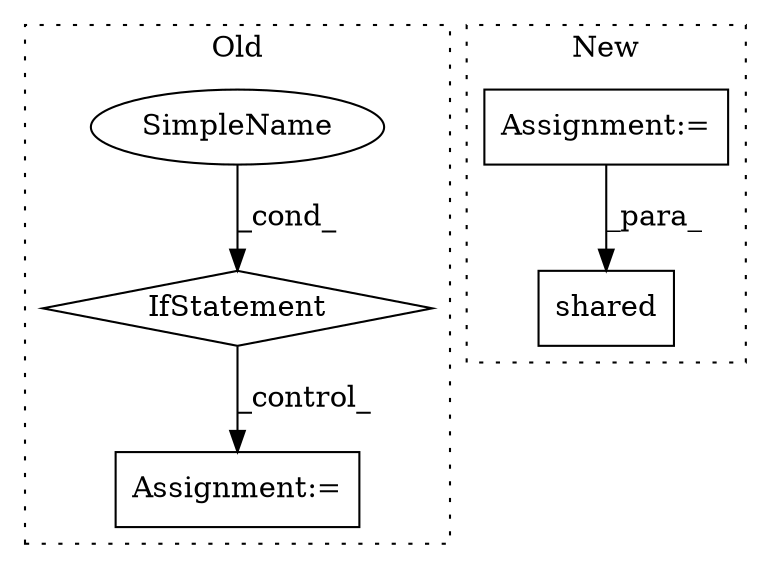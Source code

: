 digraph G {
subgraph cluster0 {
1 [label="IfStatement" a="25" s="890,941" l="8,2" shape="diamond"];
4 [label="SimpleName" a="42" s="" l="" shape="ellipse"];
5 [label="Assignment:=" a="7" s="1168" l="32" shape="box"];
label = "Old";
style="dotted";
}
subgraph cluster1 {
2 [label="shared" a="32" s="491,508" l="7,1" shape="box"];
3 [label="Assignment:=" a="7" s="580" l="50" shape="box"];
label = "New";
style="dotted";
}
1 -> 5 [label="_control_"];
3 -> 2 [label="_para_"];
4 -> 1 [label="_cond_"];
}